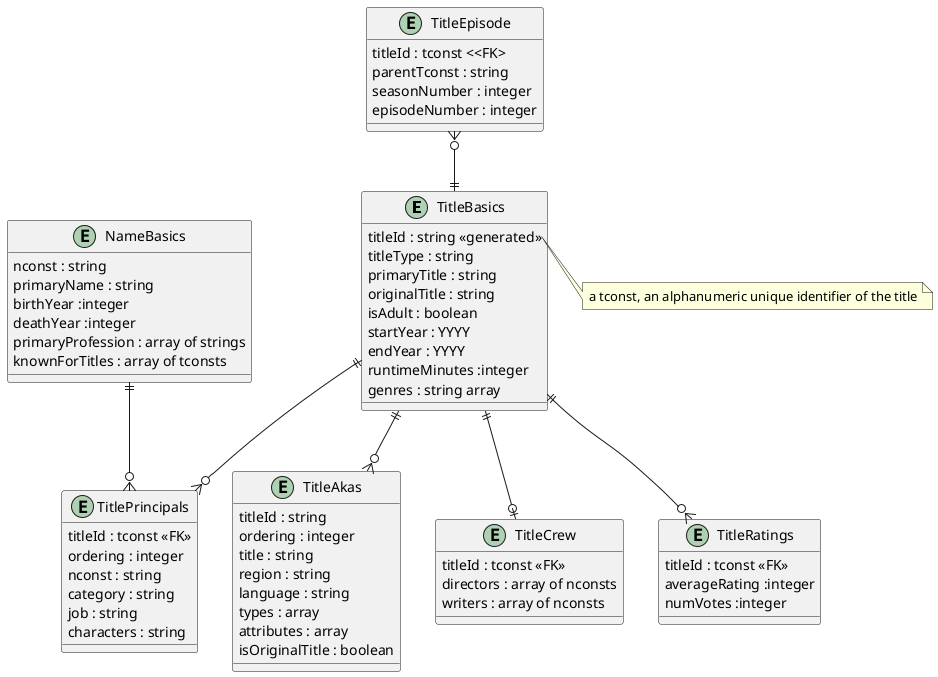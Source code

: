 @startuml "entities"
entity "TitleBasics" as TitleBasics {
    titleId : string <<generated>>
}

note right of TitleBasics::titleId 
    a tconst, an alphanumeric unique identifier of the title
end note


entity TitleAkas {
    titleId : string
    ordering : integer
    title : string
    region : string
    language : string
    types : array
    attributes : array
    isOriginalTitle : boolean
}

entity TitleBasics {
    titleType : string
    primaryTitle : string
    originalTitle : string
    isAdult : boolean
    startYear : YYYY
    endYear : YYYY
    runtimeMinutes :integer
    genres : string array
}

entity TitleCrew {
    titleId : tconst <<FK>>
    directors : array of nconsts
    writers : array of nconsts
}

entity TitleEpisode {
    titleId : tconst <<FK>
    parentTconst : string
    seasonNumber : integer
    episodeNumber : integer
}

entity TitlePrincipals {
    titleId : tconst <<FK>>
    ordering : integer
    nconst : string
    category : string
    job : string
    characters : string
}

entity TitleRatings {
    titleId : tconst <<FK>>
    averageRating :integer
    numVotes :integer
}

entity NameBasics {
    nconst : string
    primaryName : string
    birthYear :integer
    deathYear :integer
    primaryProfession : array of strings
    knownForTitles : array of tconsts
}

TitleEpisode }o--|| TitleBasics

TitleBasics ||--o{ TitleAkas
TitleBasics ||--o| TitleCrew
TitleBasics ||--o{ TitlePrincipals
TitleBasics ||--o{ TitleRatings

NameBasics ||--o{ TitlePrincipals


@enduml